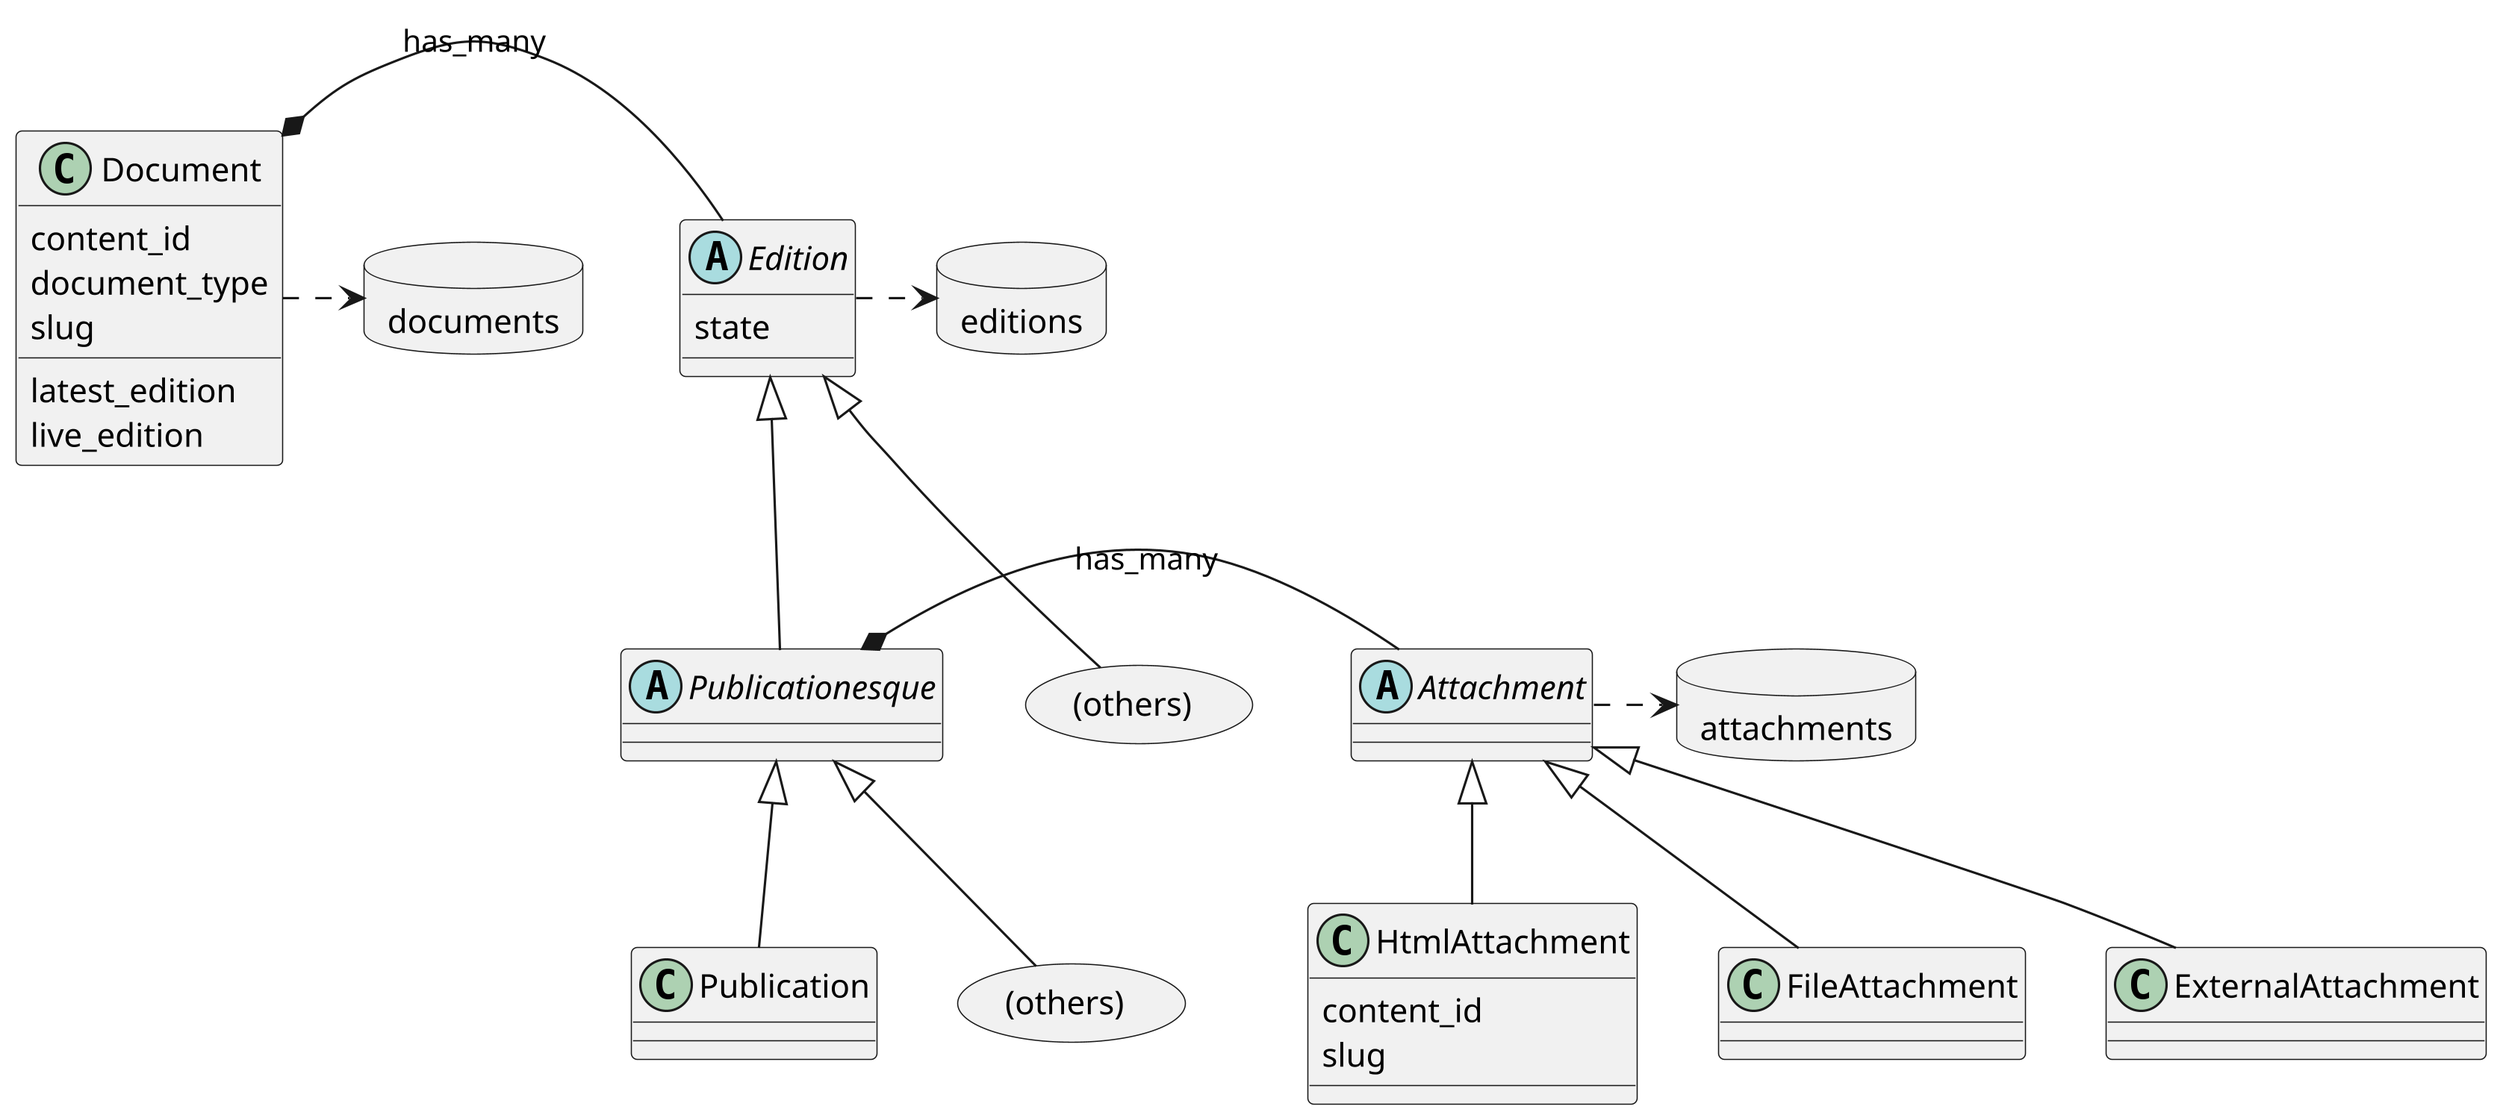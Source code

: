 @startuml edition_model
allowmixing
hide empty description
skinparam dpi 300

class Document
database documents
Document .> documents

together {
    abstract Edition {
        state
    }
    database editions
    Edition .> editions
    rectangle "(others)" as othereds
    Edition <|-- othereds
    Edition <|-- Publicationesque
    abstract Publicationesque
    Publicationesque <|-- Publication
    rectangle "(others)" as otherpubs
    Publicationesque <|-- otherpubs
}

together {
    abstract Attachment 
    class HtmlAttachment {
      content_id
      slug
    }
    database attachments
    Attachment .> attachments
    Attachment <|-- HtmlAttachment
    Attachment <|-- FileAttachment
    Attachment <|-- ExternalAttachment
}

Document *-r- Edition : "has_many"

Publicationesque *-r- Attachment: "has_many"


class Document {
    content_id
    document_type
    slug
    {method} latest_edition
    {method} live_edition
}

@enduml
